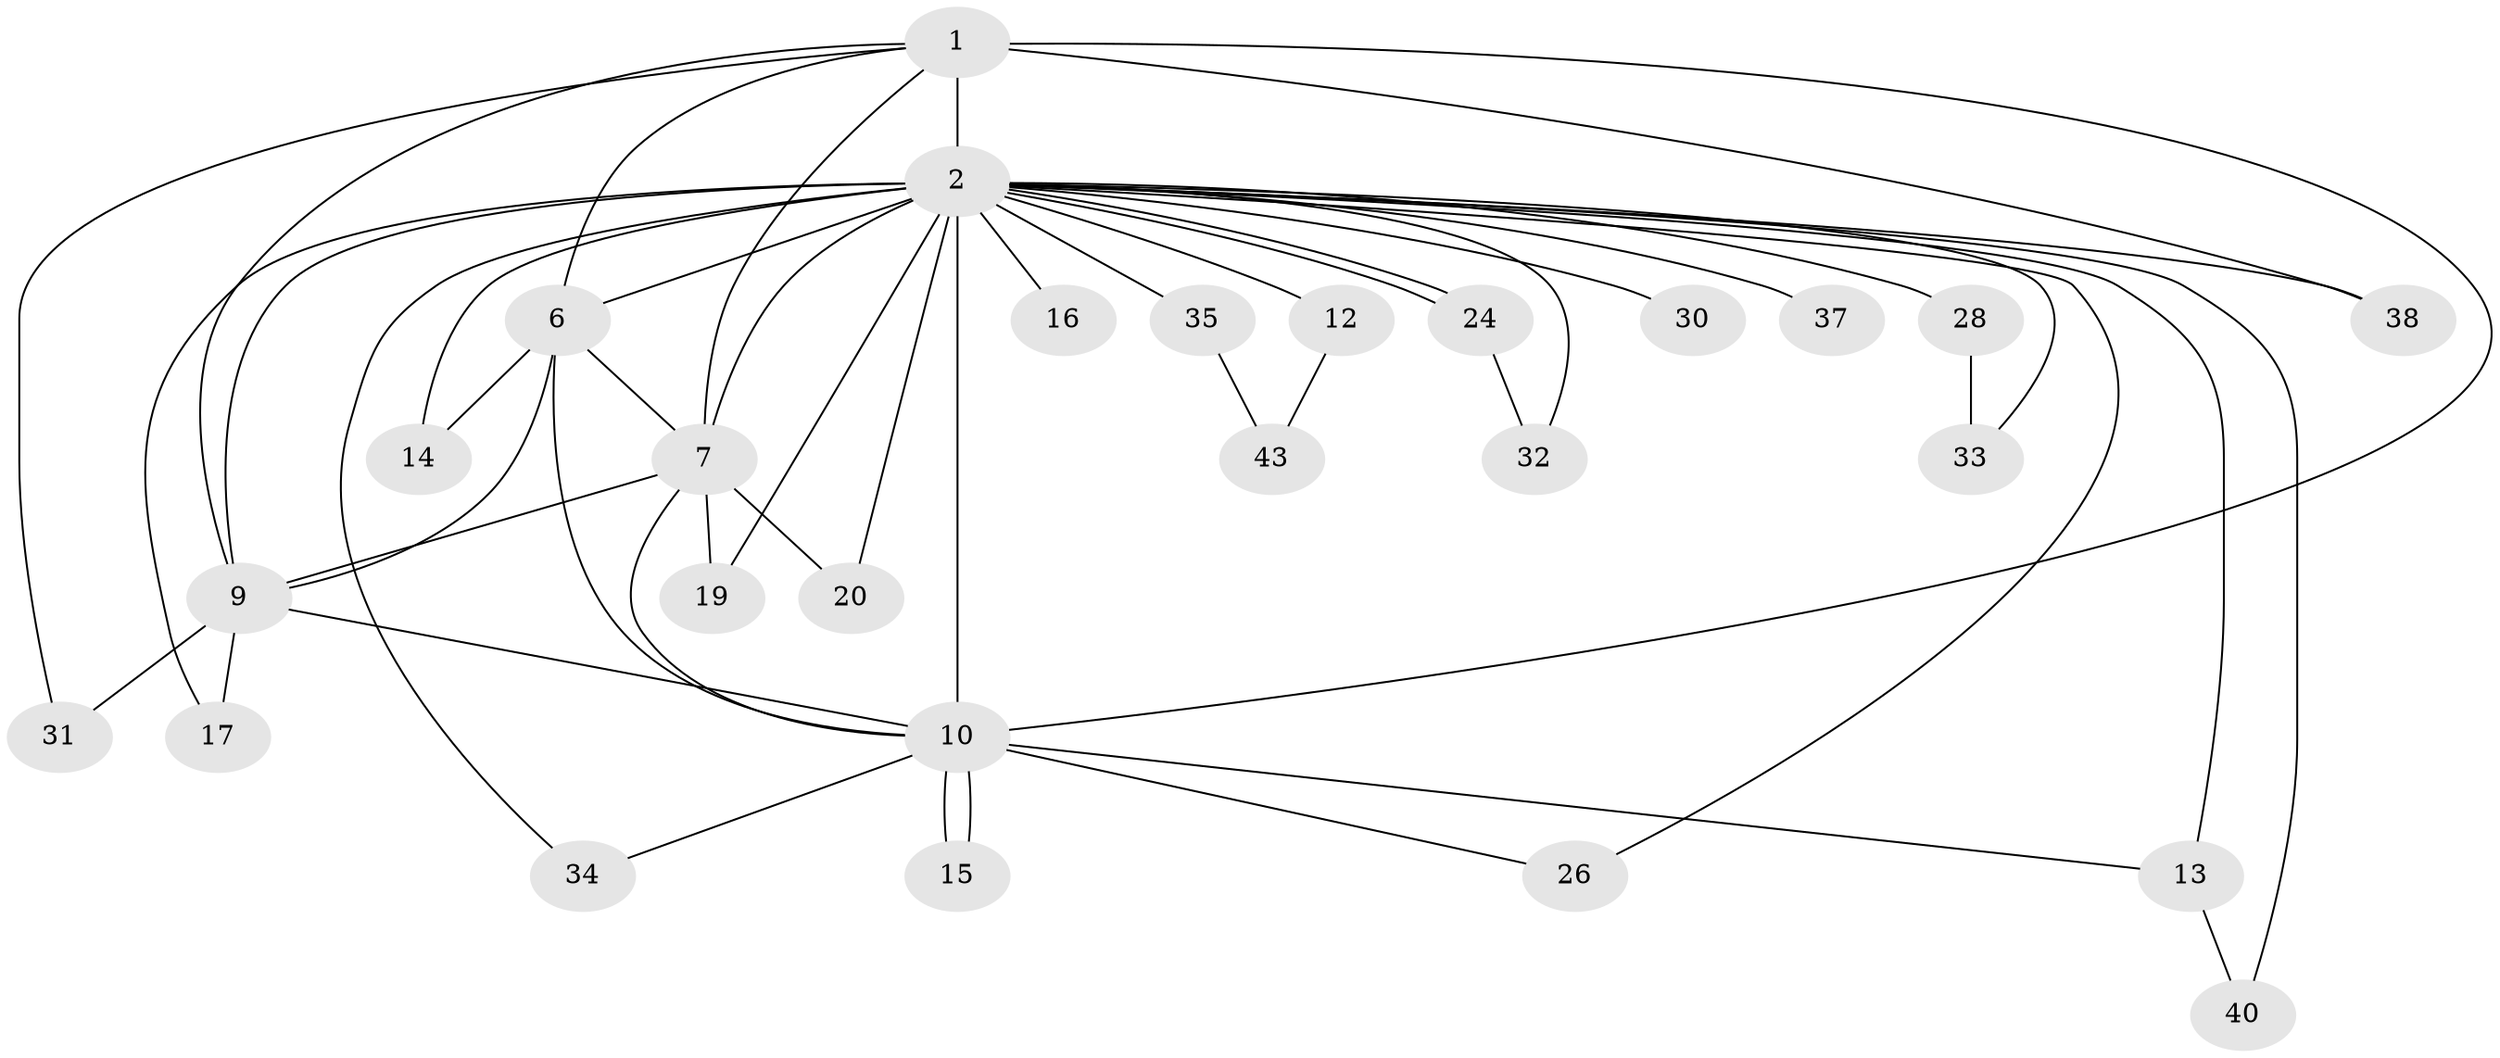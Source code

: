 // original degree distribution, {14: 0.018518518518518517, 25: 0.018518518518518517, 17: 0.018518518518518517, 13: 0.037037037037037035, 16: 0.037037037037037035, 12: 0.037037037037037035, 19: 0.018518518518518517, 6: 0.018518518518518517, 3: 0.09259259259259259, 4: 0.1111111111111111, 2: 0.5925925925925926}
// Generated by graph-tools (version 1.1) at 2025/14/03/09/25 04:14:03]
// undirected, 27 vertices, 51 edges
graph export_dot {
graph [start="1"]
  node [color=gray90,style=filled];
  1;
  2 [super="+54+44+27+3+8+4+22+11+39+18+5"];
  6;
  7;
  9;
  10 [super="+23+36"];
  12;
  13;
  14;
  15;
  16;
  17;
  19;
  20;
  24;
  26;
  28;
  30;
  31;
  32;
  33;
  34;
  35;
  37;
  38;
  40;
  43;
  1 -- 2 [weight=7];
  1 -- 6;
  1 -- 7;
  1 -- 9;
  1 -- 10 [weight=2];
  1 -- 31;
  1 -- 38;
  2 -- 6 [weight=8];
  2 -- 7 [weight=6];
  2 -- 9 [weight=6];
  2 -- 10 [weight=7];
  2 -- 12 [weight=2];
  2 -- 17;
  2 -- 24 [weight=2];
  2 -- 24;
  2 -- 26;
  2 -- 30 [weight=2];
  2 -- 38;
  2 -- 40;
  2 -- 28 [weight=3];
  2 -- 34;
  2 -- 32;
  2 -- 37 [weight=2];
  2 -- 14;
  2 -- 13 [weight=2];
  2 -- 19;
  2 -- 33;
  2 -- 35 [weight=2];
  2 -- 16 [weight=2];
  2 -- 20;
  6 -- 7;
  6 -- 9;
  6 -- 10;
  6 -- 14;
  7 -- 9;
  7 -- 10;
  7 -- 19;
  7 -- 20;
  9 -- 10;
  9 -- 17;
  9 -- 31;
  10 -- 13;
  10 -- 15;
  10 -- 15;
  10 -- 26;
  10 -- 34;
  12 -- 43;
  13 -- 40;
  24 -- 32;
  28 -- 33;
  35 -- 43;
}
